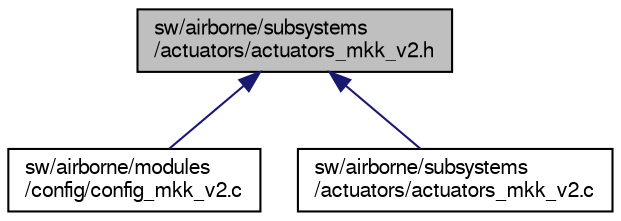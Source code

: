 digraph "sw/airborne/subsystems/actuators/actuators_mkk_v2.h"
{
  edge [fontname="FreeSans",fontsize="10",labelfontname="FreeSans",labelfontsize="10"];
  node [fontname="FreeSans",fontsize="10",shape=record];
  Node1 [label="sw/airborne/subsystems\l/actuators/actuators_mkk_v2.h",height=0.2,width=0.4,color="black", fillcolor="grey75", style="filled", fontcolor="black"];
  Node1 -> Node2 [dir="back",color="midnightblue",fontsize="10",style="solid",fontname="FreeSans"];
  Node2 [label="sw/airborne/modules\l/config/config_mkk_v2.c",height=0.2,width=0.4,color="black", fillcolor="white", style="filled",URL="$config__mkk__v2_8c.html"];
  Node1 -> Node3 [dir="back",color="midnightblue",fontsize="10",style="solid",fontname="FreeSans"];
  Node3 [label="sw/airborne/subsystems\l/actuators/actuators_mkk_v2.c",height=0.2,width=0.4,color="black", fillcolor="white", style="filled",URL="$actuators__mkk__v2_8c.html",tooltip="Actuators driver for Mikrokopter motor controllers. "];
}
